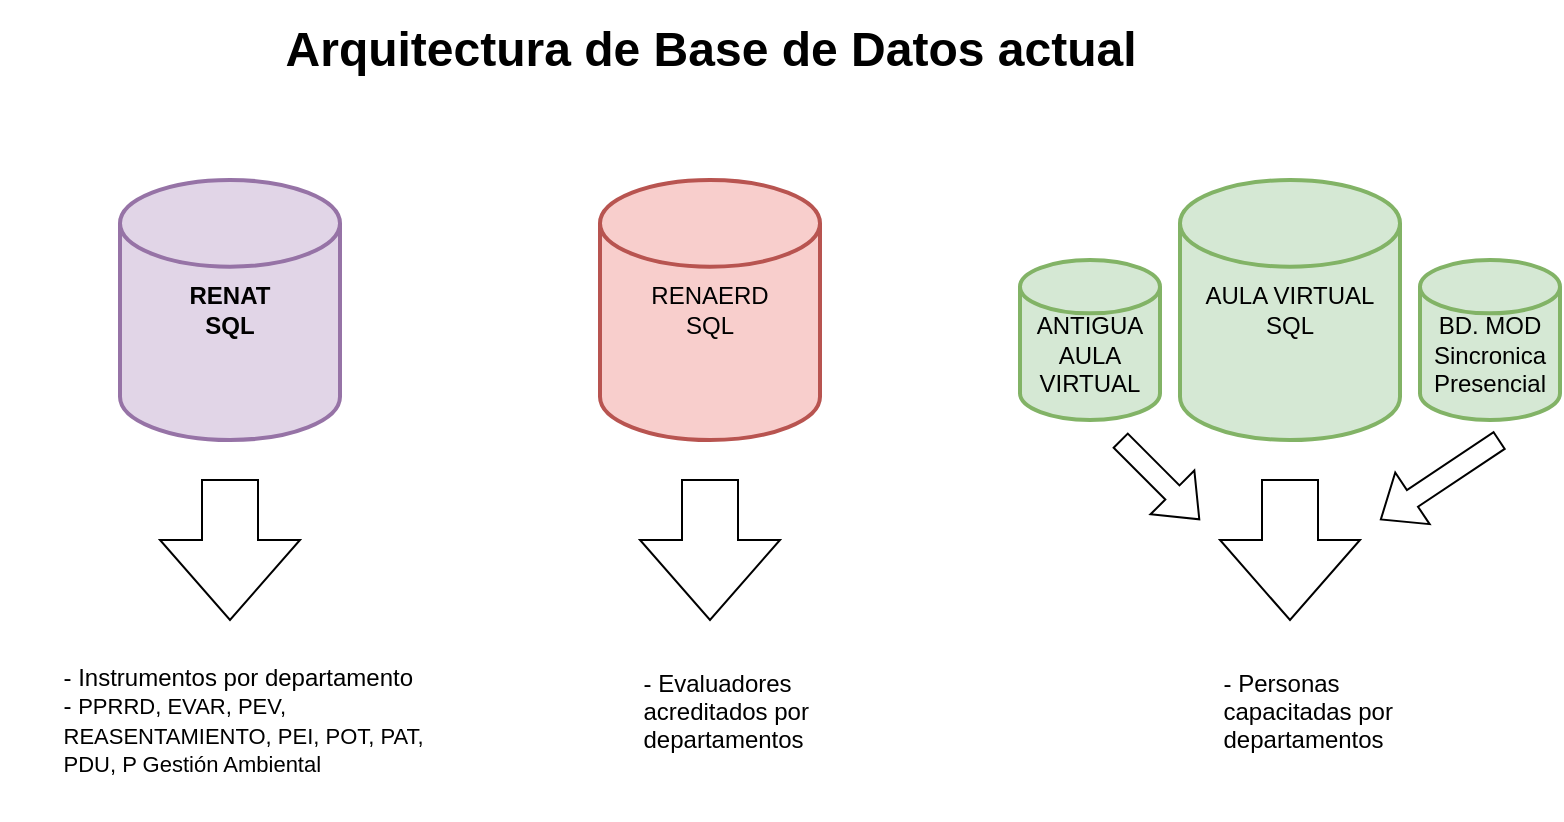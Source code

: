 <mxfile version="21.2.8" type="device" pages="5">
  <diagram name="Arquitectura BB.DD actual" id="vBhU__ni5LDs7cSOnfWp">
    <mxGraphModel dx="864" dy="508" grid="1" gridSize="10" guides="1" tooltips="1" connect="1" arrows="1" fold="1" page="1" pageScale="1" pageWidth="827" pageHeight="1169" math="0" shadow="0">
      <root>
        <mxCell id="0" />
        <mxCell id="1" parent="0" />
        <mxCell id="pMWvJhzXi4NVZr7LeL5g-1" value="Arquitectura de Base de Datos&amp;nbsp;&lt;span style=&quot;background-color: transparent;&quot;&gt;actual&lt;/span&gt;" style="text;strokeColor=none;fillColor=none;html=1;fontSize=24;fontStyle=1;verticalAlign=middle;align=center;" parent="1" vertex="1">
          <mxGeometry x="35" y="10" width="680" height="50" as="geometry" />
        </mxCell>
        <mxCell id="pMWvJhzXi4NVZr7LeL5g-2" value="&lt;b&gt;RENAT&lt;/b&gt;&lt;div&gt;&lt;b&gt;SQL&lt;/b&gt;&lt;/div&gt;" style="strokeWidth=2;html=1;shape=mxgraph.flowchart.database;whiteSpace=wrap;fillColor=#e1d5e7;strokeColor=#9673a6;" parent="1" vertex="1">
          <mxGeometry x="80" y="100" width="110" height="130" as="geometry" />
        </mxCell>
        <mxCell id="pMWvJhzXi4NVZr7LeL5g-3" value="&lt;div style=&quot;margin-top: 0pt; margin-bottom: 0pt; margin-left: 0.31in; direction: ltr; unicode-bidi: embed; word-break: normal;&quot;&gt;- Instrumentos por departamento&lt;/div&gt;&lt;div style=&quot;margin-top: 0pt; margin-bottom: 0pt; margin-left: 0.31in; direction: ltr; unicode-bidi: embed; word-break: normal;&quot;&gt;-&amp;nbsp;&lt;span style=&quot;text-indent: -0.31in; background-color: transparent;&quot;&gt;&lt;font face=&quot;Helvetica&quot; style=&quot;font-size: 11px;&quot;&gt;PPRRD, EVAR, PEV, REASENTAMIENTO, PEI, POT, PAT, PDU, P Gestión Ambiental&lt;/font&gt;&lt;/span&gt;&lt;/div&gt;" style="text;html=1;align=left;verticalAlign=middle;whiteSpace=wrap;rounded=0;" parent="1" vertex="1">
          <mxGeometry x="20" y="330" width="220" height="80" as="geometry" />
        </mxCell>
        <mxCell id="pMWvJhzXi4NVZr7LeL5g-5" value="" style="html=1;shadow=0;dashed=0;align=center;verticalAlign=middle;shape=mxgraph.arrows2.arrow;dy=0.6;dx=40;direction=south;notch=0;" parent="1" vertex="1">
          <mxGeometry x="100" y="250" width="70" height="70" as="geometry" />
        </mxCell>
        <mxCell id="pMWvJhzXi4NVZr7LeL5g-7" value="RENAERD&lt;div&gt;SQL&lt;/div&gt;" style="strokeWidth=2;html=1;shape=mxgraph.flowchart.database;whiteSpace=wrap;fillColor=#f8cecc;strokeColor=#b85450;" parent="1" vertex="1">
          <mxGeometry x="320" y="100" width="110" height="130" as="geometry" />
        </mxCell>
        <mxCell id="pMWvJhzXi4NVZr7LeL5g-10" value="" style="html=1;shadow=0;dashed=0;align=center;verticalAlign=middle;shape=mxgraph.arrows2.arrow;dy=0.6;dx=40;direction=south;notch=0;" parent="1" vertex="1">
          <mxGeometry x="340" y="250" width="70" height="70" as="geometry" />
        </mxCell>
        <mxCell id="pMWvJhzXi4NVZr7LeL5g-11" value="&lt;div style=&quot;margin-top: 0pt; margin-bottom: 0pt; margin-left: 0.31in; direction: ltr; unicode-bidi: embed; word-break: normal;&quot;&gt;-&amp;nbsp;&lt;span style=&quot;background-color: transparent;&quot;&gt;Evaluadores acreditados por departamentos&lt;/span&gt;&lt;/div&gt;&lt;div&gt;&lt;span style=&quot;background-color: transparent;&quot;&gt;&lt;br&gt;&lt;/span&gt;&lt;/div&gt;&lt;div style=&quot;margin-top: 0pt; margin-bottom: 0pt; margin-left: 0.31in; direction: ltr; unicode-bidi: embed; word-break: normal;&quot;&gt;&lt;br&gt;&lt;/div&gt;" style="text;html=1;align=left;verticalAlign=middle;whiteSpace=wrap;rounded=0;" parent="1" vertex="1">
          <mxGeometry x="310" y="340" width="130" height="80" as="geometry" />
        </mxCell>
        <mxCell id="pMWvJhzXi4NVZr7LeL5g-12" value="AULA VIRTUAL&lt;div&gt;SQL&lt;/div&gt;" style="strokeWidth=2;html=1;shape=mxgraph.flowchart.database;whiteSpace=wrap;fillColor=#d5e8d4;strokeColor=#82b366;" parent="1" vertex="1">
          <mxGeometry x="610" y="100" width="110" height="130" as="geometry" />
        </mxCell>
        <mxCell id="pMWvJhzXi4NVZr7LeL5g-13" value="" style="html=1;shadow=0;dashed=0;align=center;verticalAlign=middle;shape=mxgraph.arrows2.arrow;dy=0.6;dx=40;direction=south;notch=0;" parent="1" vertex="1">
          <mxGeometry x="630" y="250" width="70" height="70" as="geometry" />
        </mxCell>
        <mxCell id="pMWvJhzXi4NVZr7LeL5g-14" value="&lt;div style=&quot;margin-top: 0pt; margin-bottom: 0pt; margin-left: 0.31in; direction: ltr; unicode-bidi: embed; word-break: normal;&quot;&gt;-&amp;nbsp;&lt;span style=&quot;background-color: transparent;&quot;&gt;Personas capacitadas por departamentos&lt;/span&gt;&lt;/div&gt;&lt;div&gt;&lt;span style=&quot;background-color: transparent;&quot;&gt;&lt;br&gt;&lt;/span&gt;&lt;/div&gt;&lt;div style=&quot;margin-top: 0pt; margin-bottom: 0pt; margin-left: 0.31in; direction: ltr; unicode-bidi: embed; word-break: normal;&quot;&gt;&lt;br&gt;&lt;/div&gt;" style="text;html=1;align=left;verticalAlign=middle;whiteSpace=wrap;rounded=0;" parent="1" vertex="1">
          <mxGeometry x="600" y="340" width="130" height="80" as="geometry" />
        </mxCell>
        <mxCell id="2VpO21RdD8nuxVcdWuzC-1" value="&lt;br&gt;ANTIGUA&lt;br&gt;AULA VIRTUAL" style="strokeWidth=2;html=1;shape=mxgraph.flowchart.database;whiteSpace=wrap;fillColor=#d5e8d4;strokeColor=#82b366;" parent="1" vertex="1">
          <mxGeometry x="530" y="140" width="70" height="80" as="geometry" />
        </mxCell>
        <mxCell id="2VpO21RdD8nuxVcdWuzC-2" value="&lt;br&gt;BD. MOD&lt;br&gt;Sincronica&lt;br&gt;Presencial" style="strokeWidth=2;html=1;shape=mxgraph.flowchart.database;whiteSpace=wrap;fillColor=#d5e8d4;strokeColor=#82b366;" parent="1" vertex="1">
          <mxGeometry x="730" y="140" width="70" height="80" as="geometry" />
        </mxCell>
        <mxCell id="2VpO21RdD8nuxVcdWuzC-3" value="" style="shape=flexArrow;endArrow=classic;html=1;rounded=0;" parent="1" edge="1">
          <mxGeometry width="50" height="50" relative="1" as="geometry">
            <mxPoint x="580" y="230" as="sourcePoint" />
            <mxPoint x="620" y="270" as="targetPoint" />
          </mxGeometry>
        </mxCell>
        <mxCell id="2VpO21RdD8nuxVcdWuzC-4" value="" style="shape=flexArrow;endArrow=classic;html=1;rounded=0;" parent="1" edge="1">
          <mxGeometry width="50" height="50" relative="1" as="geometry">
            <mxPoint x="770" y="230" as="sourcePoint" />
            <mxPoint x="710" y="270" as="targetPoint" />
          </mxGeometry>
        </mxCell>
      </root>
    </mxGraphModel>
  </diagram>
  <diagram id="mgoIOB2TG7WIXImbu-q1" name="Arquitectura BBDD propuesta">
    <mxGraphModel dx="864" dy="508" grid="1" gridSize="10" guides="1" tooltips="1" connect="1" arrows="1" fold="1" page="1" pageScale="1" pageWidth="827" pageHeight="1169" math="0" shadow="0">
      <root>
        <mxCell id="0" />
        <mxCell id="1" parent="0" />
        <mxCell id="lEQc0cLyXaR_4ZczCSep-1" value="&lt;span style=&quot;background-color: initial;&quot;&gt;Estratégica SQL&lt;/span&gt;" style="strokeWidth=2;html=1;shape=mxgraph.flowchart.database;whiteSpace=wrap;fillColor=#fff2cc;strokeColor=#d6b656;" parent="1" vertex="1">
          <mxGeometry x="120" y="130" width="80" height="80" as="geometry" />
        </mxCell>
        <mxCell id="todSicfacN8Xz8GNKpti-1" value="Arquitectura de Base de Datos&amp;nbsp;&lt;span style=&quot;background-color: transparent;&quot;&gt;propuesta&lt;/span&gt;" style="text;strokeColor=none;fillColor=none;html=1;fontSize=24;fontStyle=1;verticalAlign=middle;align=center;" parent="1" vertex="1">
          <mxGeometry x="80" y="10" width="580" height="50" as="geometry" />
        </mxCell>
        <mxCell id="todSicfacN8Xz8GNKpti-2" value="" style="html=1;shadow=0;dashed=0;align=center;verticalAlign=middle;shape=mxgraph.arrows2.arrow;dy=0.6;dx=40;notch=0;" parent="1" vertex="1">
          <mxGeometry x="250" y="150" width="100" height="40" as="geometry" />
        </mxCell>
        <mxCell id="todSicfacN8Xz8GNKpti-3" value="BD Estratégica Schemas" style="text;html=1;align=center;verticalAlign=middle;whiteSpace=wrap;rounded=0;" parent="1" vertex="1">
          <mxGeometry x="380" y="150" width="100" height="30" as="geometry" />
        </mxCell>
        <mxCell id="todSicfacN8Xz8GNKpti-4" value="&lt;span style=&quot;background-color: initial;&quot;&gt;&lt;br&gt;Spatial&lt;br&gt;SQL&lt;/span&gt;" style="strokeWidth=2;html=1;shape=mxgraph.flowchart.database;whiteSpace=wrap;fillColor=#ffe6cc;strokeColor=#d79b00;" parent="1" vertex="1">
          <mxGeometry x="120" y="230" width="80" height="80" as="geometry" />
        </mxCell>
        <mxCell id="todSicfacN8Xz8GNKpti-5" value="" style="html=1;shadow=0;dashed=0;align=center;verticalAlign=middle;shape=mxgraph.arrows2.arrow;dy=0.6;dx=40;notch=0;" parent="1" vertex="1">
          <mxGeometry x="250" y="240" width="100" height="40" as="geometry" />
        </mxCell>
        <mxCell id="todSicfacN8Xz8GNKpti-6" value="BD (Geodatabase)&lt;br&gt;Schemas spatial&lt;div&gt;Departamentos, Provincias, Distritos, centros poblados&lt;/div&gt;" style="text;html=1;align=center;verticalAlign=middle;whiteSpace=wrap;rounded=0;" parent="1" vertex="1">
          <mxGeometry x="380" y="230" width="160" height="65" as="geometry" />
        </mxCell>
        <mxCell id="todSicfacN8Xz8GNKpti-8" value="Se agregarían 2 bases de datos, una estratégica y otra Spatial" style="text;html=1;align=center;verticalAlign=middle;whiteSpace=wrap;rounded=0;" parent="1" vertex="1">
          <mxGeometry x="130" y="80" width="450" height="30" as="geometry" />
        </mxCell>
        <mxCell id="todSicfacN8Xz8GNKpti-9" value="Las BB.DD adicionales se alimentan de información recopilada de las 3 BB.DD existentes" style="text;html=1;align=center;verticalAlign=middle;whiteSpace=wrap;rounded=0;" parent="1" vertex="1">
          <mxGeometry x="120" y="330" width="520" height="30" as="geometry" />
        </mxCell>
        <mxCell id="todSicfacN8Xz8GNKpti-10" value="RENAT SQL" style="strokeWidth=2;html=1;shape=mxgraph.flowchart.database;whiteSpace=wrap;fillColor=#e1d5e7;strokeColor=#9673a6;" parent="1" vertex="1">
          <mxGeometry x="120" y="380" width="80" height="80" as="geometry" />
        </mxCell>
        <mxCell id="todSicfacN8Xz8GNKpti-11" value="" style="html=1;shadow=0;dashed=0;align=center;verticalAlign=middle;shape=mxgraph.arrows2.arrow;dy=0.6;dx=40;notch=0;" parent="1" vertex="1">
          <mxGeometry x="240" y="400" width="100" height="40" as="geometry" />
        </mxCell>
        <mxCell id="todSicfacN8Xz8GNKpti-12" value="BD Instrumentos Técnicos" style="text;html=1;align=center;verticalAlign=middle;whiteSpace=wrap;rounded=0;" parent="1" vertex="1">
          <mxGeometry x="390" y="387.5" width="160" height="65" as="geometry" />
        </mxCell>
        <mxCell id="todSicfacN8Xz8GNKpti-13" value="&lt;br&gt;RENAERD SQL" style="strokeWidth=2;html=1;shape=mxgraph.flowchart.database;whiteSpace=wrap;fillColor=#f8cecc;strokeColor=#b85450;" parent="1" vertex="1">
          <mxGeometry x="120" y="480" width="80" height="80" as="geometry" />
        </mxCell>
        <mxCell id="todSicfacN8Xz8GNKpti-14" value="" style="html=1;shadow=0;dashed=0;align=center;verticalAlign=middle;shape=mxgraph.arrows2.arrow;dy=0.6;dx=40;notch=0;" parent="1" vertex="1">
          <mxGeometry x="240" y="500" width="100" height="40" as="geometry" />
        </mxCell>
        <mxCell id="todSicfacN8Xz8GNKpti-15" value="&lt;br&gt;AULA VIRTUAL SQL" style="strokeWidth=2;html=1;shape=mxgraph.flowchart.database;whiteSpace=wrap;fillColor=#d5e8d4;strokeColor=#82b366;" parent="1" vertex="1">
          <mxGeometry x="120" y="585" width="80" height="80" as="geometry" />
        </mxCell>
        <mxCell id="todSicfacN8Xz8GNKpti-16" value="" style="html=1;shadow=0;dashed=0;align=center;verticalAlign=middle;shape=mxgraph.arrows2.arrow;dy=0.6;dx=40;notch=0;" parent="1" vertex="1">
          <mxGeometry x="240" y="605" width="100" height="40" as="geometry" />
        </mxCell>
        <mxCell id="todSicfacN8Xz8GNKpti-17" value="BD Evaluadores acreditados" style="text;html=1;align=center;verticalAlign=middle;whiteSpace=wrap;rounded=0;" parent="1" vertex="1">
          <mxGeometry x="390" y="480" width="160" height="65" as="geometry" />
        </mxCell>
        <mxCell id="todSicfacN8Xz8GNKpti-18" value="BD Personas capacitadas" style="text;html=1;align=center;verticalAlign=middle;whiteSpace=wrap;rounded=0;" parent="1" vertex="1">
          <mxGeometry x="390" y="580" width="160" height="65" as="geometry" />
        </mxCell>
      </root>
    </mxGraphModel>
  </diagram>
  <diagram id="R6xJf8aWQM0tizt0Z7K9" name="Tablas Hechos Integración BB.DD">
    <mxGraphModel dx="1691" dy="1677" grid="1" gridSize="10" guides="1" tooltips="1" connect="1" arrows="1" fold="1" page="1" pageScale="1" pageWidth="827" pageHeight="1169" math="0" shadow="0">
      <root>
        <mxCell id="0" />
        <mxCell id="1" parent="0" />
        <mxCell id="3f6DPImzckR2bsksnHz6-4" value="DIM. Instrumentos&lt;br&gt;&amp;nbsp;(Aprobados,&lt;div&gt;Vigentes)&lt;/div&gt;" style="sketch=0;outlineConnect=0;fontColor=#232F3E;gradientColor=none;strokeColor=#232F3E;fillColor=#ffffff;dashed=0;verticalLabelPosition=bottom;verticalAlign=top;align=center;html=1;fontSize=12;fontStyle=0;aspect=fixed;shape=mxgraph.aws4.resourceIcon;resIcon=mxgraph.aws4.table;" parent="1" vertex="1">
          <mxGeometry x="-120" y="180" width="140" height="140" as="geometry" />
        </mxCell>
        <mxCell id="3f6DPImzckR2bsksnHz6-14" value="DIM. Ambitos&lt;br&gt;(Provincia, Departamento, &lt;br&gt;Distrito)&lt;br&gt;&lt;div&gt;&lt;br&gt;&lt;/div&gt;" style="sketch=0;outlineConnect=0;fontColor=#232F3E;gradientColor=none;strokeColor=#232F3E;fillColor=#ffffff;dashed=0;verticalLabelPosition=bottom;verticalAlign=top;align=center;html=1;fontSize=12;fontStyle=0;aspect=fixed;shape=mxgraph.aws4.resourceIcon;resIcon=mxgraph.aws4.table;" parent="1" vertex="1">
          <mxGeometry x="70" y="10" width="140" height="140" as="geometry" />
        </mxCell>
        <mxCell id="3f6DPImzckR2bsksnHz6-15" value="&lt;div&gt;DIM. Evaluadores&lt;/div&gt;" style="sketch=0;outlineConnect=0;fontColor=#232F3E;gradientColor=none;strokeColor=#232F3E;fillColor=#ffffff;dashed=0;verticalLabelPosition=bottom;verticalAlign=top;align=center;html=1;fontSize=12;fontStyle=0;aspect=fixed;shape=mxgraph.aws4.resourceIcon;resIcon=mxgraph.aws4.table;" parent="1" vertex="1">
          <mxGeometry x="70" y="360" width="140" height="140" as="geometry" />
        </mxCell>
        <mxCell id="3f6DPImzckR2bsksnHz6-16" value="DIM. Capacitados&lt;br&gt;&lt;div&gt;&lt;br&gt;&lt;/div&gt;" style="sketch=0;outlineConnect=0;fontColor=#232F3E;gradientColor=none;strokeColor=#232F3E;fillColor=#ffffff;dashed=0;verticalLabelPosition=bottom;verticalAlign=top;align=center;html=1;fontSize=12;fontStyle=0;aspect=fixed;shape=mxgraph.aws4.resourceIcon;resIcon=mxgraph.aws4.table;" parent="1" vertex="1">
          <mxGeometry x="580" y="10" width="140" height="140" as="geometry" />
        </mxCell>
        <mxCell id="3f6DPImzckR2bsksnHz6-17" value="DIM. Tiempo&lt;br&gt;&lt;div&gt;&lt;br&gt;&lt;/div&gt;" style="sketch=0;outlineConnect=0;fontColor=#232F3E;gradientColor=none;strokeColor=#232F3E;fillColor=#ffffff;dashed=0;verticalLabelPosition=bottom;verticalAlign=top;align=center;html=1;fontSize=12;fontStyle=0;aspect=fixed;shape=mxgraph.aws4.resourceIcon;resIcon=mxgraph.aws4.table;" parent="1" vertex="1">
          <mxGeometry x="780" y="180" width="140" height="140" as="geometry" />
        </mxCell>
        <mxCell id="3f6DPImzckR2bsksnHz6-18" value="&lt;div&gt;DIM. Certificados&lt;/div&gt;" style="sketch=0;outlineConnect=0;fontColor=#232F3E;gradientColor=none;strokeColor=#232F3E;fillColor=#ffffff;dashed=0;verticalLabelPosition=bottom;verticalAlign=top;align=center;html=1;fontSize=12;fontStyle=0;aspect=fixed;shape=mxgraph.aws4.resourceIcon;resIcon=mxgraph.aws4.table;" parent="1" vertex="1">
          <mxGeometry x="590" y="370" width="140" height="140" as="geometry" />
        </mxCell>
        <mxCell id="3f6DPImzckR2bsksnHz6-25" value="" style="shape=table;startSize=0;container=1;collapsible=0;childLayout=tableLayout;fontSize=16;" parent="1" vertex="1">
          <mxGeometry x="300" y="100" width="180" height="200" as="geometry" />
        </mxCell>
        <mxCell id="3f6DPImzckR2bsksnHz6-26" value="" style="shape=tableRow;horizontal=0;startSize=0;swimlaneHead=0;swimlaneBody=0;strokeColor=inherit;top=0;left=0;bottom=0;right=0;collapsible=0;dropTarget=0;fillColor=none;points=[[0,0.5],[1,0.5]];portConstraint=eastwest;fontSize=16;" parent="3f6DPImzckR2bsksnHz6-25" vertex="1">
          <mxGeometry width="180" height="40" as="geometry" />
        </mxCell>
        <mxCell id="3f6DPImzckR2bsksnHz6-27" value="F1" style="shape=partialRectangle;html=1;whiteSpace=wrap;connectable=0;strokeColor=inherit;overflow=hidden;fillColor=none;top=0;left=0;bottom=0;right=0;pointerEvents=1;fontSize=16;" parent="3f6DPImzckR2bsksnHz6-26" vertex="1">
          <mxGeometry width="60" height="40" as="geometry">
            <mxRectangle width="60" height="40" as="alternateBounds" />
          </mxGeometry>
        </mxCell>
        <mxCell id="3f6DPImzckR2bsksnHz6-28" value="F2" style="shape=partialRectangle;html=1;whiteSpace=wrap;connectable=0;strokeColor=inherit;overflow=hidden;fillColor=none;top=0;left=0;bottom=0;right=0;pointerEvents=1;fontSize=16;" parent="3f6DPImzckR2bsksnHz6-26" vertex="1">
          <mxGeometry x="60" width="60" height="40" as="geometry">
            <mxRectangle width="60" height="40" as="alternateBounds" />
          </mxGeometry>
        </mxCell>
        <mxCell id="3f6DPImzckR2bsksnHz6-29" value="F3" style="shape=partialRectangle;html=1;whiteSpace=wrap;connectable=0;strokeColor=inherit;overflow=hidden;fillColor=none;top=0;left=0;bottom=0;right=0;pointerEvents=1;fontSize=16;" parent="3f6DPImzckR2bsksnHz6-26" vertex="1">
          <mxGeometry x="120" width="60" height="40" as="geometry">
            <mxRectangle width="60" height="40" as="alternateBounds" />
          </mxGeometry>
        </mxCell>
        <mxCell id="3f6DPImzckR2bsksnHz6-30" value="" style="shape=tableRow;horizontal=0;startSize=0;swimlaneHead=0;swimlaneBody=0;strokeColor=inherit;top=0;left=0;bottom=0;right=0;collapsible=0;dropTarget=0;fillColor=none;points=[[0,0.5],[1,0.5]];portConstraint=eastwest;fontSize=16;" parent="3f6DPImzckR2bsksnHz6-25" vertex="1">
          <mxGeometry y="40" width="180" height="40" as="geometry" />
        </mxCell>
        <mxCell id="3f6DPImzckR2bsksnHz6-31" value="" style="shape=partialRectangle;html=1;whiteSpace=wrap;connectable=0;strokeColor=inherit;overflow=hidden;fillColor=none;top=0;left=0;bottom=0;right=0;pointerEvents=1;fontSize=16;" parent="3f6DPImzckR2bsksnHz6-30" vertex="1">
          <mxGeometry width="60" height="40" as="geometry">
            <mxRectangle width="60" height="40" as="alternateBounds" />
          </mxGeometry>
        </mxCell>
        <mxCell id="3f6DPImzckR2bsksnHz6-32" value="" style="shape=partialRectangle;html=1;whiteSpace=wrap;connectable=0;strokeColor=inherit;overflow=hidden;fillColor=none;top=0;left=0;bottom=0;right=0;pointerEvents=1;fontSize=16;" parent="3f6DPImzckR2bsksnHz6-30" vertex="1">
          <mxGeometry x="60" width="60" height="40" as="geometry">
            <mxRectangle width="60" height="40" as="alternateBounds" />
          </mxGeometry>
        </mxCell>
        <mxCell id="3f6DPImzckR2bsksnHz6-33" value="" style="shape=partialRectangle;html=1;whiteSpace=wrap;connectable=0;strokeColor=inherit;overflow=hidden;fillColor=none;top=0;left=0;bottom=0;right=0;pointerEvents=1;fontSize=16;" parent="3f6DPImzckR2bsksnHz6-30" vertex="1">
          <mxGeometry x="120" width="60" height="40" as="geometry">
            <mxRectangle width="60" height="40" as="alternateBounds" />
          </mxGeometry>
        </mxCell>
        <mxCell id="3f6DPImzckR2bsksnHz6-34" value="" style="shape=tableRow;horizontal=0;startSize=0;swimlaneHead=0;swimlaneBody=0;strokeColor=inherit;top=0;left=0;bottom=0;right=0;collapsible=0;dropTarget=0;fillColor=none;points=[[0,0.5],[1,0.5]];portConstraint=eastwest;fontSize=16;" parent="3f6DPImzckR2bsksnHz6-25" vertex="1">
          <mxGeometry y="80" width="180" height="40" as="geometry" />
        </mxCell>
        <mxCell id="3f6DPImzckR2bsksnHz6-35" value="" style="shape=partialRectangle;html=1;whiteSpace=wrap;connectable=0;strokeColor=inherit;overflow=hidden;fillColor=none;top=0;left=0;bottom=0;right=0;pointerEvents=1;fontSize=16;" parent="3f6DPImzckR2bsksnHz6-34" vertex="1">
          <mxGeometry width="60" height="40" as="geometry">
            <mxRectangle width="60" height="40" as="alternateBounds" />
          </mxGeometry>
        </mxCell>
        <mxCell id="3f6DPImzckR2bsksnHz6-36" value="" style="shape=partialRectangle;html=1;whiteSpace=wrap;connectable=0;strokeColor=inherit;overflow=hidden;fillColor=none;top=0;left=0;bottom=0;right=0;pointerEvents=1;fontSize=16;" parent="3f6DPImzckR2bsksnHz6-34" vertex="1">
          <mxGeometry x="60" width="60" height="40" as="geometry">
            <mxRectangle width="60" height="40" as="alternateBounds" />
          </mxGeometry>
        </mxCell>
        <mxCell id="3f6DPImzckR2bsksnHz6-37" value="" style="shape=partialRectangle;html=1;whiteSpace=wrap;connectable=0;strokeColor=inherit;overflow=hidden;fillColor=none;top=0;left=0;bottom=0;right=0;pointerEvents=1;fontSize=16;" parent="3f6DPImzckR2bsksnHz6-34" vertex="1">
          <mxGeometry x="120" width="60" height="40" as="geometry">
            <mxRectangle width="60" height="40" as="alternateBounds" />
          </mxGeometry>
        </mxCell>
        <mxCell id="3f6DPImzckR2bsksnHz6-38" value="" style="shape=tableRow;horizontal=0;startSize=0;swimlaneHead=0;swimlaneBody=0;strokeColor=inherit;top=0;left=0;bottom=0;right=0;collapsible=0;dropTarget=0;fillColor=none;points=[[0,0.5],[1,0.5]];portConstraint=eastwest;fontSize=16;" parent="3f6DPImzckR2bsksnHz6-25" vertex="1">
          <mxGeometry y="120" width="180" height="40" as="geometry" />
        </mxCell>
        <mxCell id="3f6DPImzckR2bsksnHz6-39" value="" style="shape=partialRectangle;html=1;whiteSpace=wrap;connectable=0;strokeColor=inherit;overflow=hidden;fillColor=none;top=0;left=0;bottom=0;right=0;pointerEvents=1;fontSize=16;" parent="3f6DPImzckR2bsksnHz6-38" vertex="1">
          <mxGeometry width="60" height="40" as="geometry">
            <mxRectangle width="60" height="40" as="alternateBounds" />
          </mxGeometry>
        </mxCell>
        <mxCell id="3f6DPImzckR2bsksnHz6-40" value="" style="shape=partialRectangle;html=1;whiteSpace=wrap;connectable=0;strokeColor=inherit;overflow=hidden;fillColor=none;top=0;left=0;bottom=0;right=0;pointerEvents=1;fontSize=16;" parent="3f6DPImzckR2bsksnHz6-38" vertex="1">
          <mxGeometry x="60" width="60" height="40" as="geometry">
            <mxRectangle width="60" height="40" as="alternateBounds" />
          </mxGeometry>
        </mxCell>
        <mxCell id="3f6DPImzckR2bsksnHz6-41" value="" style="shape=partialRectangle;html=1;whiteSpace=wrap;connectable=0;strokeColor=inherit;overflow=hidden;fillColor=none;top=0;left=0;bottom=0;right=0;pointerEvents=1;fontSize=16;" parent="3f6DPImzckR2bsksnHz6-38" vertex="1">
          <mxGeometry x="120" width="60" height="40" as="geometry">
            <mxRectangle width="60" height="40" as="alternateBounds" />
          </mxGeometry>
        </mxCell>
        <mxCell id="3f6DPImzckR2bsksnHz6-42" value="" style="shape=tableRow;horizontal=0;startSize=0;swimlaneHead=0;swimlaneBody=0;strokeColor=inherit;top=0;left=0;bottom=0;right=0;collapsible=0;dropTarget=0;fillColor=none;points=[[0,0.5],[1,0.5]];portConstraint=eastwest;fontSize=16;" parent="3f6DPImzckR2bsksnHz6-25" vertex="1">
          <mxGeometry y="160" width="180" height="40" as="geometry" />
        </mxCell>
        <mxCell id="3f6DPImzckR2bsksnHz6-43" value="" style="shape=partialRectangle;html=1;whiteSpace=wrap;connectable=0;strokeColor=inherit;overflow=hidden;fillColor=none;top=0;left=0;bottom=0;right=0;pointerEvents=1;fontSize=16;" parent="3f6DPImzckR2bsksnHz6-42" vertex="1">
          <mxGeometry width="60" height="40" as="geometry">
            <mxRectangle width="60" height="40" as="alternateBounds" />
          </mxGeometry>
        </mxCell>
        <mxCell id="3f6DPImzckR2bsksnHz6-44" value="" style="shape=partialRectangle;html=1;whiteSpace=wrap;connectable=0;strokeColor=inherit;overflow=hidden;fillColor=none;top=0;left=0;bottom=0;right=0;pointerEvents=1;fontSize=16;" parent="3f6DPImzckR2bsksnHz6-42" vertex="1">
          <mxGeometry x="60" width="60" height="40" as="geometry">
            <mxRectangle width="60" height="40" as="alternateBounds" />
          </mxGeometry>
        </mxCell>
        <mxCell id="3f6DPImzckR2bsksnHz6-45" value="" style="shape=partialRectangle;html=1;whiteSpace=wrap;connectable=0;strokeColor=inherit;overflow=hidden;fillColor=none;top=0;left=0;bottom=0;right=0;pointerEvents=1;fontSize=16;" parent="3f6DPImzckR2bsksnHz6-42" vertex="1">
          <mxGeometry x="120" width="60" height="40" as="geometry">
            <mxRectangle width="60" height="40" as="alternateBounds" />
          </mxGeometry>
        </mxCell>
        <mxCell id="3f6DPImzckR2bsksnHz6-88" value="Tabla Hechos" style="text;html=1;align=center;verticalAlign=middle;resizable=0;points=[];autosize=1;strokeColor=none;fillColor=none;" parent="1" vertex="1">
          <mxGeometry x="340" y="60" width="100" height="30" as="geometry" />
        </mxCell>
        <mxCell id="KZ9T18kot4ztgokxcSmG-1" value="Integración de datos estratégicos" style="text;strokeColor=none;fillColor=none;html=1;fontSize=24;fontStyle=1;verticalAlign=middle;align=center;" parent="1" vertex="1">
          <mxGeometry x="110" y="-80" width="580" height="50" as="geometry" />
        </mxCell>
        <mxCell id="KZ9T18kot4ztgokxcSmG-2" value="" style="shape=flexArrow;endArrow=classic;html=1;rounded=0;" parent="1" edge="1">
          <mxGeometry width="50" height="50" relative="1" as="geometry">
            <mxPoint x="510" y="170" as="sourcePoint" />
            <mxPoint x="560" y="120" as="targetPoint" />
          </mxGeometry>
        </mxCell>
        <mxCell id="KZ9T18kot4ztgokxcSmG-3" value="" style="shape=flexArrow;endArrow=classic;html=1;rounded=0;" parent="1" edge="1">
          <mxGeometry width="50" height="50" relative="1" as="geometry">
            <mxPoint x="560" y="250" as="sourcePoint" />
            <mxPoint x="710" y="250" as="targetPoint" />
          </mxGeometry>
        </mxCell>
        <mxCell id="KZ9T18kot4ztgokxcSmG-4" value="" style="shape=flexArrow;endArrow=classic;html=1;rounded=0;" parent="1" edge="1">
          <mxGeometry width="50" height="50" relative="1" as="geometry">
            <mxPoint x="270" y="170" as="sourcePoint" />
            <mxPoint x="220" y="120" as="targetPoint" />
          </mxGeometry>
        </mxCell>
        <mxCell id="KZ9T18kot4ztgokxcSmG-5" value="" style="shape=flexArrow;endArrow=classic;html=1;rounded=0;" parent="1" edge="1">
          <mxGeometry width="50" height="50" relative="1" as="geometry">
            <mxPoint x="220" y="249.5" as="sourcePoint" />
            <mxPoint x="80" y="249.5" as="targetPoint" />
          </mxGeometry>
        </mxCell>
        <mxCell id="KZ9T18kot4ztgokxcSmG-6" value="" style="shape=flexArrow;endArrow=classic;html=1;rounded=0;" parent="1" edge="1">
          <mxGeometry width="50" height="50" relative="1" as="geometry">
            <mxPoint x="460" y="330" as="sourcePoint" />
            <mxPoint x="580" y="370" as="targetPoint" />
          </mxGeometry>
        </mxCell>
        <mxCell id="KZ9T18kot4ztgokxcSmG-7" value="" style="shape=flexArrow;endArrow=classic;html=1;rounded=0;" parent="1" edge="1">
          <mxGeometry width="50" height="50" relative="1" as="geometry">
            <mxPoint x="300" y="330" as="sourcePoint" />
            <mxPoint x="210" y="370" as="targetPoint" />
          </mxGeometry>
        </mxCell>
      </root>
    </mxGraphModel>
  </diagram>
  <diagram id="wAZWdlrMb91uMscLv1Ms" name="Arquitectura de Servidores">
    <mxGraphModel dx="1691" dy="508" grid="1" gridSize="10" guides="1" tooltips="1" connect="1" arrows="1" fold="1" page="1" pageScale="1" pageWidth="827" pageHeight="1169" math="0" shadow="0">
      <root>
        <mxCell id="0" />
        <mxCell id="1" parent="0" />
        <mxCell id="j6fcTT3Vy-D6PYxONhO2-1" value="SERVER RENAT" style="image;aspect=fixed;perimeter=ellipsePerimeter;html=1;align=center;shadow=0;dashed=0;spacingTop=3;image=img/lib/active_directory/database_server.svg;" parent="1" vertex="1">
          <mxGeometry x="-61" y="70" width="151" height="184.15" as="geometry" />
        </mxCell>
        <mxCell id="4L5xmAjXn3MmeTszJkg0-1" value="Arquitectura de Servidores" style="text;strokeColor=none;fillColor=none;html=1;fontSize=24;fontStyle=1;verticalAlign=middle;align=center;" parent="1" vertex="1">
          <mxGeometry x="90" y="20" width="580" height="50" as="geometry" />
        </mxCell>
        <mxCell id="4L5xmAjXn3MmeTszJkg0-2" value="Script Migración &lt;br&gt;de datos&lt;br&gt;(Python Bash)" style="sketch=0;pointerEvents=1;shadow=0;dashed=0;html=1;strokeColor=none;fillColor=#505050;labelPosition=center;verticalLabelPosition=bottom;verticalAlign=top;outlineConnect=0;align=center;shape=mxgraph.office.concepts.script;" parent="1" vertex="1">
          <mxGeometry x="100" y="226.58" width="40" height="42.42" as="geometry" />
        </mxCell>
        <mxCell id="4L5xmAjXn3MmeTszJkg0-4" value="SERVER RENAERD" style="image;aspect=fixed;perimeter=ellipsePerimeter;html=1;align=center;shadow=0;dashed=0;spacingTop=3;image=img/lib/active_directory/database_server.svg;" parent="1" vertex="1">
          <mxGeometry x="620" y="70" width="151" height="184.15" as="geometry" />
        </mxCell>
        <mxCell id="4L5xmAjXn3MmeTszJkg0-5" value="SERVER AULA VIRTUAL" style="image;aspect=fixed;perimeter=ellipsePerimeter;html=1;align=center;shadow=0;dashed=0;spacingTop=3;image=img/lib/active_directory/database_server.svg;fillColor=light-dark(#97D077,var(--ge-dark-color, #121212));" parent="1" vertex="1">
          <mxGeometry x="291" y="650" width="172.2" height="210" as="geometry" />
        </mxCell>
        <mxCell id="4L5xmAjXn3MmeTszJkg0-6" value="Script Migración &lt;br&gt;de datos&lt;br&gt;(Python Bash)" style="sketch=0;pointerEvents=1;shadow=0;dashed=0;html=1;strokeColor=none;fillColor=#505050;labelPosition=center;verticalLabelPosition=bottom;verticalAlign=top;outlineConnect=0;align=center;shape=mxgraph.office.concepts.script;" parent="1" vertex="1">
          <mxGeometry x="560" y="186.58" width="43" height="40" as="geometry" />
        </mxCell>
        <mxCell id="4L5xmAjXn3MmeTszJkg0-7" value="Script Migración &lt;br&gt;de datos (Python Bash)" style="sketch=0;pointerEvents=1;shadow=0;dashed=0;html=1;strokeColor=none;fillColor=#505050;labelPosition=center;verticalLabelPosition=bottom;verticalAlign=top;outlineConnect=0;align=center;shape=mxgraph.office.concepts.script;" parent="1" vertex="1">
          <mxGeometry x="340" y="560" width="40" height="40" as="geometry" />
        </mxCell>
        <mxCell id="4L5xmAjXn3MmeTszJkg0-8" value="SERVER ESTRATÉGICO" style="image;aspect=fixed;perimeter=ellipsePerimeter;html=1;align=center;shadow=0;dashed=0;spacingTop=3;image=img/lib/active_directory/database_server.svg;fillColor=light-dark(#0000FF,var(--ge-dark-color, #FF0000));" parent="1" vertex="1">
          <mxGeometry x="291" y="254.15" width="151" height="184.15" as="geometry" />
        </mxCell>
        <mxCell id="4L5xmAjXn3MmeTszJkg0-9" value="" style="shape=flexArrow;endArrow=classic;html=1;rounded=0;" parent="1" edge="1">
          <mxGeometry width="50" height="50" relative="1" as="geometry">
            <mxPoint x="364" y="540" as="sourcePoint" />
            <mxPoint x="364" y="480" as="targetPoint" />
          </mxGeometry>
        </mxCell>
        <mxCell id="4L5xmAjXn3MmeTszJkg0-10" value="" style="shape=flexArrow;endArrow=classic;html=1;rounded=0;entryX=1;entryY=0.461;entryDx=0;entryDy=0;entryPerimeter=0;" parent="1" target="4L5xmAjXn3MmeTszJkg0-8" edge="1">
          <mxGeometry width="50" height="50" relative="1" as="geometry">
            <mxPoint x="536.94" y="254.15" as="sourcePoint" />
            <mxPoint x="469.997" y="311.072" as="targetPoint" />
          </mxGeometry>
        </mxCell>
        <mxCell id="4L5xmAjXn3MmeTszJkg0-11" value="" style="shape=flexArrow;endArrow=classic;html=1;rounded=0;" parent="1" edge="1">
          <mxGeometry width="50" height="50" relative="1" as="geometry">
            <mxPoint x="160" y="260" as="sourcePoint" />
            <mxPoint x="260" y="340" as="targetPoint" />
          </mxGeometry>
        </mxCell>
        <mxCell id="LHJicms5VEKzPihqiIvc-1" value="&lt;br&gt;ANTIGUA&lt;br&gt;AULA VIRTUAL" style="strokeWidth=2;html=1;shape=mxgraph.flowchart.database;whiteSpace=wrap;fillColor=#d5e8d4;strokeColor=#82b366;" parent="1" vertex="1">
          <mxGeometry x="410" y="700" width="70" height="80" as="geometry" />
        </mxCell>
        <mxCell id="MHvBIzaXGcIQstxi2a8W-1" value="&lt;br&gt;BD. MOD&lt;br&gt;Sincronica&lt;br&gt;Presencial" style="strokeWidth=2;html=1;shape=mxgraph.flowchart.database;whiteSpace=wrap;fillColor=#d5e8d4;strokeColor=#82b366;" parent="1" vertex="1">
          <mxGeometry x="480" y="760" width="70" height="80" as="geometry" />
        </mxCell>
      </root>
    </mxGraphModel>
  </diagram>
  <diagram id="9iKXtjQ0aQ9qh2lfsZ77" name="Arquitectura de Servicios">
    <mxGraphModel dx="864" dy="6353" grid="1" gridSize="10" guides="1" tooltips="1" connect="1" arrows="1" fold="1" page="1" pageScale="1" pageWidth="827" pageHeight="1169" math="0" shadow="0">
      <root>
        <mxCell id="0" />
        <mxCell id="1" parent="0" />
        <mxCell id="XnHWSo3IMX58TA5rKjGW-1" value="MYSQL&lt;div&gt;Aula Virtual&lt;/div&gt;" style="shape=cylinder3;whiteSpace=wrap;html=1;boundedLbl=1;backgroundOutline=1;size=15;fillColor=#d5e8d4;strokeColor=#82b366;" parent="1" vertex="1">
          <mxGeometry x="100" y="-4840" width="80" height="100" as="geometry" />
        </mxCell>
        <mxCell id="XnHWSo3IMX58TA5rKjGW-3" value="PostgreSQL&lt;div&gt;RENAT&lt;/div&gt;" style="shape=cylinder3;whiteSpace=wrap;html=1;boundedLbl=1;backgroundOutline=1;size=15;fillColor=#e1d5e7;strokeColor=#9673a6;" parent="1" vertex="1">
          <mxGeometry x="100" y="-5090" width="80" height="100" as="geometry" />
        </mxCell>
        <mxCell id="XnHWSo3IMX58TA5rKjGW-4" value="PostgreSQL&lt;div&gt;RENAERD&lt;/div&gt;" style="shape=cylinder3;whiteSpace=wrap;html=1;boundedLbl=1;backgroundOutline=1;size=15;fillColor=#f8cecc;strokeColor=#b85450;" parent="1" vertex="1">
          <mxGeometry x="100" y="-4970" width="80" height="100" as="geometry" />
        </mxCell>
        <mxCell id="XnHWSo3IMX58TA5rKjGW-5" value="PostgreSQL&lt;div&gt;Estrategica&lt;/div&gt;" style="shape=cylinder3;whiteSpace=wrap;html=1;boundedLbl=1;backgroundOutline=1;size=15;fillColor=#fff2cc;strokeColor=#d6b656;" parent="1" vertex="1">
          <mxGeometry x="570" y="-4978" width="80" height="90" as="geometry" />
        </mxCell>
        <mxCell id="XnHWSo3IMX58TA5rKjGW-9" value="Plataforma Dashboard" style="points=[[0.35,0,0],[0.98,0.51,0],[1,0.71,0],[0.67,1,0],[0,0.795,0],[0,0.65,0]];verticalLabelPosition=bottom;sketch=0;html=1;verticalAlign=top;aspect=fixed;align=center;pointerEvents=1;shape=mxgraph.cisco19.user;fillColor=#005073;strokeColor=none;" parent="1" vertex="1">
          <mxGeometry x="780" y="-4780" width="90" height="90" as="geometry" />
        </mxCell>
        <mxCell id="XnHWSo3IMX58TA5rKjGW-12" value="Arquitectura de Servicios" style="text;strokeColor=none;fillColor=none;html=1;fontSize=24;fontStyle=1;verticalAlign=middle;align=center;" parent="1" vertex="1">
          <mxGeometry x="400" y="-5160" width="100" height="40" as="geometry" />
        </mxCell>
        <mxCell id="SFXPER7LhArdFv9PqTnu-1" value="WEB/REST/XML&lt;br&gt;(Java /PHP /Python)" style="sketch=0;html=1;dashed=0;whitespace=wrap;fillColor=#2875E2;strokeColor=#ffffff;points=[[0.005,0.63,0],[0.1,0.2,0],[0.9,0.2,0],[0.5,0,0],[0.995,0.63,0],[0.72,0.99,0],[0.5,1,0],[0.28,0.99,0]];verticalLabelPosition=bottom;align=center;verticalAlign=top;shape=mxgraph.kubernetes.icon;prIcon=api" parent="1" vertex="1">
          <mxGeometry x="740" y="-5012" width="130" height="124" as="geometry" />
        </mxCell>
        <mxCell id="3GFBOYIos2CRYdAV5zpr-1" value="&lt;br&gt;ANTIGUA&lt;br&gt;AULA VIRTUAL" style="strokeWidth=2;html=1;shape=mxgraph.flowchart.database;whiteSpace=wrap;fillColor=#d5e8d4;strokeColor=#82b366;" parent="1" vertex="1">
          <mxGeometry x="30" y="-4800" width="70" height="80" as="geometry" />
        </mxCell>
        <mxCell id="3GFBOYIos2CRYdAV5zpr-2" value="&lt;br&gt;BD. MOD&lt;br&gt;Sincronica&lt;br&gt;Presencial" style="strokeWidth=2;html=1;shape=mxgraph.flowchart.database;whiteSpace=wrap;fillColor=#d5e8d4;strokeColor=#82b366;" parent="1" vertex="1">
          <mxGeometry x="160" y="-4760" width="70" height="80" as="geometry" />
        </mxCell>
        <mxCell id="3GFBOYIos2CRYdAV5zpr-5" value="Indicadores" style="text;html=1;strokeColor=none;fillColor=none;align=center;verticalAlign=middle;whiteSpace=wrap;rounded=0;" parent="1" vertex="1">
          <mxGeometry x="600" y="-5025" width="60" height="30" as="geometry" />
        </mxCell>
        <mxCell id="3GFBOYIos2CRYdAV5zpr-7" value="" style="rounded=0;whiteSpace=wrap;html=1;fillColor=#6a00ff;fontColor=#ffffff;strokeColor=#3700CC;" parent="1" vertex="1">
          <mxGeometry x="380" y="-5095" width="20" height="350" as="geometry" />
        </mxCell>
        <mxCell id="3GFBOYIos2CRYdAV5zpr-8" value="Script de Migración de BB.DD" style="shape=process;whiteSpace=wrap;html=1;backgroundOutline=1;" parent="1" vertex="1">
          <mxGeometry x="210" y="-5080" width="120" height="50" as="geometry" />
        </mxCell>
        <mxCell id="3GFBOYIos2CRYdAV5zpr-9" value="Script de Migración de BB.DD" style="shape=process;whiteSpace=wrap;html=1;backgroundOutline=1;" parent="1" vertex="1">
          <mxGeometry x="210" y="-4960" width="120" height="50" as="geometry" />
        </mxCell>
        <mxCell id="3GFBOYIos2CRYdAV5zpr-10" value="Script de Migración de BB.DD" style="shape=process;whiteSpace=wrap;html=1;backgroundOutline=1;" parent="1" vertex="1">
          <mxGeometry x="210" y="-4850" width="120" height="50" as="geometry" />
        </mxCell>
        <mxCell id="3GFBOYIos2CRYdAV5zpr-11" value="" style="shape=flexArrow;endArrow=classic;html=1;rounded=0;fillColor=#6a00ff;strokeColor=#3700CC;" parent="1" edge="1">
          <mxGeometry width="50" height="50" relative="1" as="geometry">
            <mxPoint x="235" y="-5010" as="sourcePoint" />
            <mxPoint x="305" y="-5010" as="targetPoint" />
          </mxGeometry>
        </mxCell>
        <mxCell id="3GFBOYIos2CRYdAV5zpr-12" value="" style="shape=flexArrow;endArrow=classic;html=1;rounded=0;fillColor=#6a00ff;strokeColor=#3700CC;" parent="1" edge="1">
          <mxGeometry width="50" height="50" relative="1" as="geometry">
            <mxPoint x="235" y="-4893" as="sourcePoint" />
            <mxPoint x="305" y="-4893" as="targetPoint" />
          </mxGeometry>
        </mxCell>
        <mxCell id="3GFBOYIos2CRYdAV5zpr-13" value="" style="shape=flexArrow;endArrow=classic;html=1;rounded=0;fillColor=#6a00ff;strokeColor=#3700CC;" parent="1" edge="1">
          <mxGeometry width="50" height="50" relative="1" as="geometry">
            <mxPoint x="235" y="-4780" as="sourcePoint" />
            <mxPoint x="305" y="-4780" as="targetPoint" />
          </mxGeometry>
        </mxCell>
        <mxCell id="3GFBOYIos2CRYdAV5zpr-14" value="" style="shape=flexArrow;endArrow=classic;html=1;rounded=0;fillColor=#6a00ff;strokeColor=#3700CC;" parent="1" edge="1">
          <mxGeometry width="50" height="50" relative="1" as="geometry">
            <mxPoint x="480" y="-4930" as="sourcePoint" />
            <mxPoint x="550" y="-4930" as="targetPoint" />
          </mxGeometry>
        </mxCell>
        <mxCell id="3GFBOYIos2CRYdAV5zpr-15" value="" style="shape=flexArrow;endArrow=classic;html=1;rounded=0;fillColor=#6a00ff;strokeColor=#3700CC;" parent="1" edge="1">
          <mxGeometry width="50" height="50" relative="1" as="geometry">
            <mxPoint x="660" y="-4935.5" as="sourcePoint" />
            <mxPoint x="730" y="-4935.5" as="targetPoint" />
          </mxGeometry>
        </mxCell>
        <mxCell id="3GFBOYIos2CRYdAV5zpr-16" value="" style="shape=flexArrow;endArrow=classic;html=1;rounded=0;fillColor=#6a00ff;strokeColor=#3700CC;" parent="1" edge="1">
          <mxGeometry width="50" height="50" relative="1" as="geometry">
            <mxPoint x="814.5" y="-4850" as="sourcePoint" />
            <mxPoint x="814.5" y="-4784.5" as="targetPoint" />
          </mxGeometry>
        </mxCell>
        <mxCell id="fYYBSlvK06zegCkeQfDj-1" value="" style="shape=table;startSize=0;container=1;collapsible=0;childLayout=tableLayout;fontSize=16;" vertex="1" parent="1">
          <mxGeometry x="540" y="-4829" width="160" height="169" as="geometry" />
        </mxCell>
        <mxCell id="fYYBSlvK06zegCkeQfDj-2" value="" style="shape=tableRow;horizontal=0;startSize=0;swimlaneHead=0;swimlaneBody=0;strokeColor=inherit;top=0;left=0;bottom=0;right=0;collapsible=0;dropTarget=0;fillColor=none;points=[[0,0.5],[1,0.5]];portConstraint=eastwest;fontSize=16;" vertex="1" parent="fYYBSlvK06zegCkeQfDj-1">
          <mxGeometry width="160" height="48" as="geometry" />
        </mxCell>
        <mxCell id="fYYBSlvK06zegCkeQfDj-3" value="F1" style="shape=partialRectangle;html=1;whiteSpace=wrap;connectable=0;strokeColor=inherit;overflow=hidden;fillColor=none;top=0;left=0;bottom=0;right=0;pointerEvents=1;fontSize=16;" vertex="1" parent="fYYBSlvK06zegCkeQfDj-2">
          <mxGeometry width="53" height="48" as="geometry">
            <mxRectangle width="53" height="48" as="alternateBounds" />
          </mxGeometry>
        </mxCell>
        <mxCell id="fYYBSlvK06zegCkeQfDj-4" value="F2" style="shape=partialRectangle;html=1;whiteSpace=wrap;connectable=0;strokeColor=inherit;overflow=hidden;fillColor=none;top=0;left=0;bottom=0;right=0;pointerEvents=1;fontSize=16;" vertex="1" parent="fYYBSlvK06zegCkeQfDj-2">
          <mxGeometry x="53" width="54" height="48" as="geometry">
            <mxRectangle width="54" height="48" as="alternateBounds" />
          </mxGeometry>
        </mxCell>
        <mxCell id="fYYBSlvK06zegCkeQfDj-5" value="F3" style="shape=partialRectangle;html=1;whiteSpace=wrap;connectable=0;strokeColor=inherit;overflow=hidden;fillColor=none;top=0;left=0;bottom=0;right=0;pointerEvents=1;fontSize=16;" vertex="1" parent="fYYBSlvK06zegCkeQfDj-2">
          <mxGeometry x="107" width="53" height="48" as="geometry">
            <mxRectangle width="53" height="48" as="alternateBounds" />
          </mxGeometry>
        </mxCell>
        <mxCell id="fYYBSlvK06zegCkeQfDj-6" value="" style="shape=tableRow;horizontal=0;startSize=0;swimlaneHead=0;swimlaneBody=0;strokeColor=inherit;top=0;left=0;bottom=0;right=0;collapsible=0;dropTarget=0;fillColor=none;points=[[0,0.5],[1,0.5]];portConstraint=eastwest;fontSize=16;" vertex="1" parent="fYYBSlvK06zegCkeQfDj-1">
          <mxGeometry y="48" width="160" height="31" as="geometry" />
        </mxCell>
        <mxCell id="fYYBSlvK06zegCkeQfDj-7" value="" style="shape=partialRectangle;html=1;whiteSpace=wrap;connectable=0;strokeColor=inherit;overflow=hidden;fillColor=none;top=0;left=0;bottom=0;right=0;pointerEvents=1;fontSize=16;" vertex="1" parent="fYYBSlvK06zegCkeQfDj-6">
          <mxGeometry width="53" height="31" as="geometry">
            <mxRectangle width="53" height="31" as="alternateBounds" />
          </mxGeometry>
        </mxCell>
        <mxCell id="fYYBSlvK06zegCkeQfDj-8" value="" style="shape=partialRectangle;html=1;whiteSpace=wrap;connectable=0;strokeColor=inherit;overflow=hidden;fillColor=none;top=0;left=0;bottom=0;right=0;pointerEvents=1;fontSize=16;" vertex="1" parent="fYYBSlvK06zegCkeQfDj-6">
          <mxGeometry x="53" width="54" height="31" as="geometry">
            <mxRectangle width="54" height="31" as="alternateBounds" />
          </mxGeometry>
        </mxCell>
        <mxCell id="fYYBSlvK06zegCkeQfDj-9" value="" style="shape=partialRectangle;html=1;whiteSpace=wrap;connectable=0;strokeColor=inherit;overflow=hidden;fillColor=none;top=0;left=0;bottom=0;right=0;pointerEvents=1;fontSize=16;" vertex="1" parent="fYYBSlvK06zegCkeQfDj-6">
          <mxGeometry x="107" width="53" height="31" as="geometry">
            <mxRectangle width="53" height="31" as="alternateBounds" />
          </mxGeometry>
        </mxCell>
        <mxCell id="fYYBSlvK06zegCkeQfDj-10" value="" style="shape=tableRow;horizontal=0;startSize=0;swimlaneHead=0;swimlaneBody=0;strokeColor=inherit;top=0;left=0;bottom=0;right=0;collapsible=0;dropTarget=0;fillColor=none;points=[[0,0.5],[1,0.5]];portConstraint=eastwest;fontSize=16;" vertex="1" parent="fYYBSlvK06zegCkeQfDj-1">
          <mxGeometry y="79" width="160" height="30" as="geometry" />
        </mxCell>
        <mxCell id="fYYBSlvK06zegCkeQfDj-11" value="" style="shape=partialRectangle;html=1;whiteSpace=wrap;connectable=0;strokeColor=inherit;overflow=hidden;fillColor=none;top=0;left=0;bottom=0;right=0;pointerEvents=1;fontSize=16;" vertex="1" parent="fYYBSlvK06zegCkeQfDj-10">
          <mxGeometry width="53" height="30" as="geometry">
            <mxRectangle width="53" height="30" as="alternateBounds" />
          </mxGeometry>
        </mxCell>
        <mxCell id="fYYBSlvK06zegCkeQfDj-12" value="" style="shape=partialRectangle;html=1;whiteSpace=wrap;connectable=0;strokeColor=inherit;overflow=hidden;fillColor=none;top=0;left=0;bottom=0;right=0;pointerEvents=1;fontSize=16;" vertex="1" parent="fYYBSlvK06zegCkeQfDj-10">
          <mxGeometry x="53" width="54" height="30" as="geometry">
            <mxRectangle width="54" height="30" as="alternateBounds" />
          </mxGeometry>
        </mxCell>
        <mxCell id="fYYBSlvK06zegCkeQfDj-13" value="" style="shape=partialRectangle;html=1;whiteSpace=wrap;connectable=0;strokeColor=inherit;overflow=hidden;fillColor=none;top=0;left=0;bottom=0;right=0;pointerEvents=1;fontSize=16;" vertex="1" parent="fYYBSlvK06zegCkeQfDj-10">
          <mxGeometry x="107" width="53" height="30" as="geometry">
            <mxRectangle width="53" height="30" as="alternateBounds" />
          </mxGeometry>
        </mxCell>
        <mxCell id="fYYBSlvK06zegCkeQfDj-14" value="" style="shape=tableRow;horizontal=0;startSize=0;swimlaneHead=0;swimlaneBody=0;strokeColor=inherit;top=0;left=0;bottom=0;right=0;collapsible=0;dropTarget=0;fillColor=none;points=[[0,0.5],[1,0.5]];portConstraint=eastwest;fontSize=16;" vertex="1" parent="fYYBSlvK06zegCkeQfDj-1">
          <mxGeometry y="109" width="160" height="30" as="geometry" />
        </mxCell>
        <mxCell id="fYYBSlvK06zegCkeQfDj-15" value="" style="shape=partialRectangle;html=1;whiteSpace=wrap;connectable=0;strokeColor=inherit;overflow=hidden;fillColor=none;top=0;left=0;bottom=0;right=0;pointerEvents=1;fontSize=16;" vertex="1" parent="fYYBSlvK06zegCkeQfDj-14">
          <mxGeometry width="53" height="30" as="geometry">
            <mxRectangle width="53" height="30" as="alternateBounds" />
          </mxGeometry>
        </mxCell>
        <mxCell id="fYYBSlvK06zegCkeQfDj-16" value="" style="shape=partialRectangle;html=1;whiteSpace=wrap;connectable=0;strokeColor=inherit;overflow=hidden;fillColor=none;top=0;left=0;bottom=0;right=0;pointerEvents=1;fontSize=16;" vertex="1" parent="fYYBSlvK06zegCkeQfDj-14">
          <mxGeometry x="53" width="54" height="30" as="geometry">
            <mxRectangle width="54" height="30" as="alternateBounds" />
          </mxGeometry>
        </mxCell>
        <mxCell id="fYYBSlvK06zegCkeQfDj-17" value="" style="shape=partialRectangle;html=1;whiteSpace=wrap;connectable=0;strokeColor=inherit;overflow=hidden;fillColor=none;top=0;left=0;bottom=0;right=0;pointerEvents=1;fontSize=16;" vertex="1" parent="fYYBSlvK06zegCkeQfDj-14">
          <mxGeometry x="107" width="53" height="30" as="geometry">
            <mxRectangle width="53" height="30" as="alternateBounds" />
          </mxGeometry>
        </mxCell>
        <mxCell id="fYYBSlvK06zegCkeQfDj-18" value="" style="shape=tableRow;horizontal=0;startSize=0;swimlaneHead=0;swimlaneBody=0;strokeColor=inherit;top=0;left=0;bottom=0;right=0;collapsible=0;dropTarget=0;fillColor=none;points=[[0,0.5],[1,0.5]];portConstraint=eastwest;fontSize=16;" vertex="1" parent="fYYBSlvK06zegCkeQfDj-1">
          <mxGeometry y="139" width="160" height="30" as="geometry" />
        </mxCell>
        <mxCell id="fYYBSlvK06zegCkeQfDj-19" value="" style="shape=partialRectangle;html=1;whiteSpace=wrap;connectable=0;strokeColor=inherit;overflow=hidden;fillColor=none;top=0;left=0;bottom=0;right=0;pointerEvents=1;fontSize=16;" vertex="1" parent="fYYBSlvK06zegCkeQfDj-18">
          <mxGeometry width="53" height="30" as="geometry">
            <mxRectangle width="53" height="30" as="alternateBounds" />
          </mxGeometry>
        </mxCell>
        <mxCell id="fYYBSlvK06zegCkeQfDj-20" value="" style="shape=partialRectangle;html=1;whiteSpace=wrap;connectable=0;strokeColor=inherit;overflow=hidden;fillColor=none;top=0;left=0;bottom=0;right=0;pointerEvents=1;fontSize=16;" vertex="1" parent="fYYBSlvK06zegCkeQfDj-18">
          <mxGeometry x="53" width="54" height="30" as="geometry">
            <mxRectangle width="54" height="30" as="alternateBounds" />
          </mxGeometry>
        </mxCell>
        <mxCell id="fYYBSlvK06zegCkeQfDj-21" value="" style="shape=partialRectangle;html=1;whiteSpace=wrap;connectable=0;strokeColor=inherit;overflow=hidden;fillColor=none;top=0;left=0;bottom=0;right=0;pointerEvents=1;fontSize=16;" vertex="1" parent="fYYBSlvK06zegCkeQfDj-18">
          <mxGeometry x="107" width="53" height="30" as="geometry">
            <mxRectangle width="53" height="30" as="alternateBounds" />
          </mxGeometry>
        </mxCell>
        <mxCell id="fYYBSlvK06zegCkeQfDj-22" value="Tabla hechos" style="text;html=1;strokeColor=none;fillColor=none;align=center;verticalAlign=middle;whiteSpace=wrap;rounded=0;" vertex="1" parent="1">
          <mxGeometry x="580" y="-4859" width="100" height="30" as="geometry" />
        </mxCell>
      </root>
    </mxGraphModel>
  </diagram>
</mxfile>

